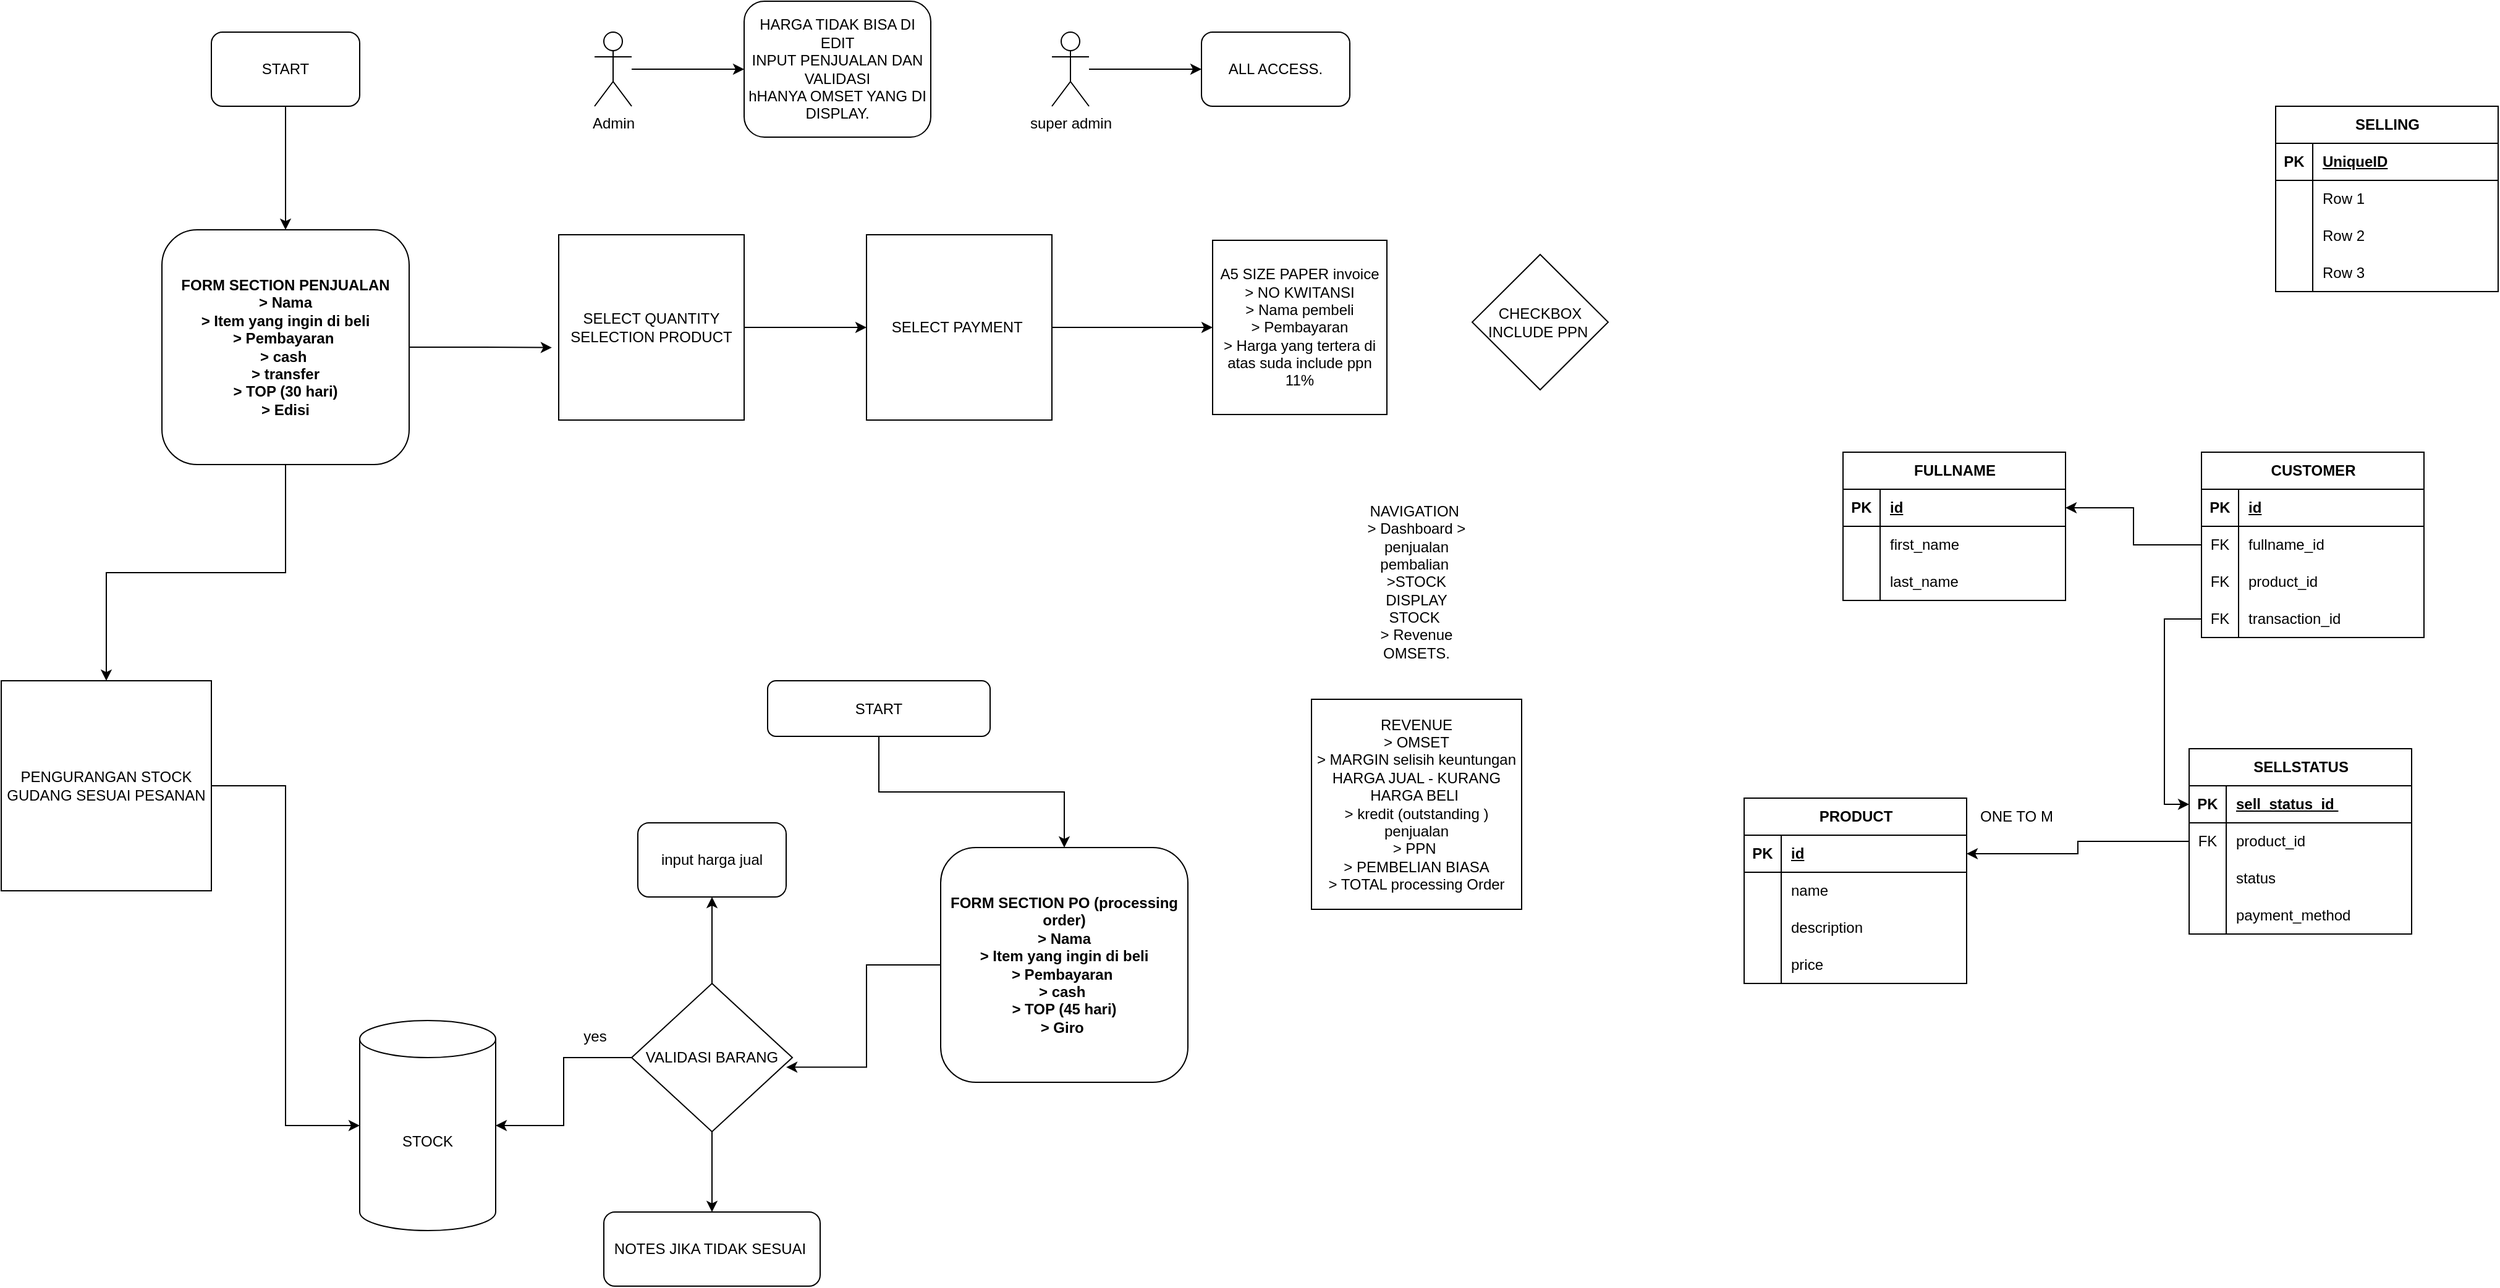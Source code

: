 <mxfile version="22.1.4" type="github">
  <diagram id="C5RBs43oDa-KdzZeNtuy" name="Page-1">
    <mxGraphModel dx="1050" dy="595" grid="1" gridSize="10" guides="1" tooltips="1" connect="1" arrows="1" fold="1" page="1" pageScale="1" pageWidth="827" pageHeight="1169" math="0" shadow="0">
      <root>
        <mxCell id="WIyWlLk6GJQsqaUBKTNV-0" />
        <mxCell id="WIyWlLk6GJQsqaUBKTNV-1" parent="WIyWlLk6GJQsqaUBKTNV-0" />
        <mxCell id="3RhVTiTr5YupP_TF8lla-2" value="" style="edgeStyle=orthogonalEdgeStyle;rounded=0;orthogonalLoop=1;jettySize=auto;html=1;" parent="WIyWlLk6GJQsqaUBKTNV-1" source="3RhVTiTr5YupP_TF8lla-0" target="3RhVTiTr5YupP_TF8lla-1" edge="1">
          <mxGeometry relative="1" as="geometry" />
        </mxCell>
        <mxCell id="3RhVTiTr5YupP_TF8lla-0" value="START" style="rounded=1;whiteSpace=wrap;html=1;" parent="WIyWlLk6GJQsqaUBKTNV-1" vertex="1">
          <mxGeometry x="350" y="60" width="120" height="60" as="geometry" />
        </mxCell>
        <mxCell id="3RhVTiTr5YupP_TF8lla-12" style="edgeStyle=orthogonalEdgeStyle;rounded=0;orthogonalLoop=1;jettySize=auto;html=1;entryX=0.5;entryY=0;entryDx=0;entryDy=0;" parent="WIyWlLk6GJQsqaUBKTNV-1" source="3RhVTiTr5YupP_TF8lla-1" target="3RhVTiTr5YupP_TF8lla-11" edge="1">
          <mxGeometry relative="1" as="geometry" />
        </mxCell>
        <mxCell id="3RhVTiTr5YupP_TF8lla-1" value="FORM SECTION PENJUALAN&lt;br&gt;&amp;gt; Nama&lt;br&gt;&amp;gt; Item yang ingin di beli&lt;br&gt;&amp;gt; Pembayaran&amp;nbsp;&lt;br&gt;&amp;gt; cash&amp;nbsp;&lt;br&gt;&amp;gt; transfer&lt;br&gt;&amp;gt; TOP (30 hari)&lt;br&gt;&amp;gt; Edisi" style="rounded=1;whiteSpace=wrap;html=1;fontStyle=1" parent="WIyWlLk6GJQsqaUBKTNV-1" vertex="1">
          <mxGeometry x="310" y="220" width="200" height="190" as="geometry" />
        </mxCell>
        <mxCell id="3RhVTiTr5YupP_TF8lla-6" value="" style="edgeStyle=orthogonalEdgeStyle;rounded=0;orthogonalLoop=1;jettySize=auto;html=1;" parent="WIyWlLk6GJQsqaUBKTNV-1" source="3RhVTiTr5YupP_TF8lla-3" target="3RhVTiTr5YupP_TF8lla-5" edge="1">
          <mxGeometry relative="1" as="geometry" />
        </mxCell>
        <mxCell id="3RhVTiTr5YupP_TF8lla-3" value="SELECT QUANTITY SELECTION PRODUCT" style="whiteSpace=wrap;html=1;aspect=fixed;" parent="WIyWlLk6GJQsqaUBKTNV-1" vertex="1">
          <mxGeometry x="631" y="224" width="150" height="150" as="geometry" />
        </mxCell>
        <mxCell id="3RhVTiTr5YupP_TF8lla-4" style="edgeStyle=orthogonalEdgeStyle;rounded=0;orthogonalLoop=1;jettySize=auto;html=1;entryX=-0.037;entryY=0.609;entryDx=0;entryDy=0;entryPerimeter=0;" parent="WIyWlLk6GJQsqaUBKTNV-1" source="3RhVTiTr5YupP_TF8lla-1" target="3RhVTiTr5YupP_TF8lla-3" edge="1">
          <mxGeometry relative="1" as="geometry" />
        </mxCell>
        <mxCell id="3RhVTiTr5YupP_TF8lla-8" style="edgeStyle=orthogonalEdgeStyle;rounded=0;orthogonalLoop=1;jettySize=auto;html=1;entryX=0;entryY=0.5;entryDx=0;entryDy=0;" parent="WIyWlLk6GJQsqaUBKTNV-1" source="3RhVTiTr5YupP_TF8lla-5" target="3RhVTiTr5YupP_TF8lla-7" edge="1">
          <mxGeometry relative="1" as="geometry" />
        </mxCell>
        <mxCell id="3RhVTiTr5YupP_TF8lla-5" value="SELECT PAYMENT&amp;nbsp;" style="whiteSpace=wrap;html=1;aspect=fixed;" parent="WIyWlLk6GJQsqaUBKTNV-1" vertex="1">
          <mxGeometry x="880" y="224" width="150" height="150" as="geometry" />
        </mxCell>
        <mxCell id="3RhVTiTr5YupP_TF8lla-7" value="A5 SIZE PAPER invoice&lt;br&gt;&amp;gt; NO KWITANSI&lt;br&gt;&amp;gt; Nama pembeli&lt;br&gt;&amp;gt; Pembayaran&lt;br&gt;&amp;gt; Harga yang tertera di atas suda include ppn 11%" style="whiteSpace=wrap;html=1;aspect=fixed;" parent="WIyWlLk6GJQsqaUBKTNV-1" vertex="1">
          <mxGeometry x="1160" y="228.5" width="141" height="141" as="geometry" />
        </mxCell>
        <mxCell id="3RhVTiTr5YupP_TF8lla-11" value="PENGURANGAN STOCK GUDANG SESUAI PESANAN" style="whiteSpace=wrap;html=1;aspect=fixed;" parent="WIyWlLk6GJQsqaUBKTNV-1" vertex="1">
          <mxGeometry x="180" y="585" width="170" height="170" as="geometry" />
        </mxCell>
        <mxCell id="3RhVTiTr5YupP_TF8lla-18" style="edgeStyle=orthogonalEdgeStyle;rounded=0;orthogonalLoop=1;jettySize=auto;html=1;entryX=0.5;entryY=0;entryDx=0;entryDy=0;" parent="WIyWlLk6GJQsqaUBKTNV-1" source="3RhVTiTr5YupP_TF8lla-16" target="3RhVTiTr5YupP_TF8lla-17" edge="1">
          <mxGeometry relative="1" as="geometry" />
        </mxCell>
        <mxCell id="3RhVTiTr5YupP_TF8lla-16" value="START" style="rounded=1;whiteSpace=wrap;html=1;" parent="WIyWlLk6GJQsqaUBKTNV-1" vertex="1">
          <mxGeometry x="800" y="585" width="180" height="45" as="geometry" />
        </mxCell>
        <mxCell id="3RhVTiTr5YupP_TF8lla-17" value="FORM SECTION PO (processing order)&lt;br style=&quot;border-color: var(--border-color);&quot;&gt;&amp;gt; Nama&lt;br style=&quot;border-color: var(--border-color);&quot;&gt;&amp;gt; Item yang ingin di beli&lt;br style=&quot;border-color: var(--border-color);&quot;&gt;&amp;gt; Pembayaran&amp;nbsp;&lt;br style=&quot;border-color: var(--border-color);&quot;&gt;&amp;gt; cash&amp;nbsp;&lt;br style=&quot;border-color: var(--border-color);&quot;&gt;&amp;gt; TOP (45 hari)&lt;br&gt;&amp;gt; Giro&amp;nbsp;" style="rounded=1;whiteSpace=wrap;html=1;fontStyle=1" parent="WIyWlLk6GJQsqaUBKTNV-1" vertex="1">
          <mxGeometry x="940" y="720" width="200" height="190" as="geometry" />
        </mxCell>
        <mxCell id="3RhVTiTr5YupP_TF8lla-19" value="STOCK" style="shape=cylinder3;whiteSpace=wrap;html=1;boundedLbl=1;backgroundOutline=1;size=15;" parent="WIyWlLk6GJQsqaUBKTNV-1" vertex="1">
          <mxGeometry x="470" y="860" width="110" height="170" as="geometry" />
        </mxCell>
        <mxCell id="3RhVTiTr5YupP_TF8lla-22" style="edgeStyle=orthogonalEdgeStyle;rounded=0;orthogonalLoop=1;jettySize=auto;html=1;entryX=0;entryY=0.5;entryDx=0;entryDy=0;entryPerimeter=0;" parent="WIyWlLk6GJQsqaUBKTNV-1" source="3RhVTiTr5YupP_TF8lla-11" target="3RhVTiTr5YupP_TF8lla-19" edge="1">
          <mxGeometry relative="1" as="geometry" />
        </mxCell>
        <mxCell id="3RhVTiTr5YupP_TF8lla-25" style="edgeStyle=orthogonalEdgeStyle;rounded=0;orthogonalLoop=1;jettySize=auto;html=1;" parent="WIyWlLk6GJQsqaUBKTNV-1" source="3RhVTiTr5YupP_TF8lla-23" target="3RhVTiTr5YupP_TF8lla-19" edge="1">
          <mxGeometry relative="1" as="geometry" />
        </mxCell>
        <mxCell id="3RhVTiTr5YupP_TF8lla-28" value="" style="edgeStyle=orthogonalEdgeStyle;rounded=0;orthogonalLoop=1;jettySize=auto;html=1;" parent="WIyWlLk6GJQsqaUBKTNV-1" source="3RhVTiTr5YupP_TF8lla-23" target="3RhVTiTr5YupP_TF8lla-27" edge="1">
          <mxGeometry relative="1" as="geometry" />
        </mxCell>
        <mxCell id="3RhVTiTr5YupP_TF8lla-45" value="" style="edgeStyle=orthogonalEdgeStyle;rounded=0;orthogonalLoop=1;jettySize=auto;html=1;" parent="WIyWlLk6GJQsqaUBKTNV-1" source="3RhVTiTr5YupP_TF8lla-23" target="3RhVTiTr5YupP_TF8lla-44" edge="1">
          <mxGeometry relative="1" as="geometry" />
        </mxCell>
        <mxCell id="3RhVTiTr5YupP_TF8lla-23" value="VALIDASI BARANG" style="rhombus;whiteSpace=wrap;html=1;" parent="WIyWlLk6GJQsqaUBKTNV-1" vertex="1">
          <mxGeometry x="690" y="830" width="130" height="120" as="geometry" />
        </mxCell>
        <mxCell id="3RhVTiTr5YupP_TF8lla-24" style="edgeStyle=orthogonalEdgeStyle;rounded=0;orthogonalLoop=1;jettySize=auto;html=1;entryX=0.962;entryY=0.565;entryDx=0;entryDy=0;entryPerimeter=0;" parent="WIyWlLk6GJQsqaUBKTNV-1" source="3RhVTiTr5YupP_TF8lla-17" target="3RhVTiTr5YupP_TF8lla-23" edge="1">
          <mxGeometry relative="1" as="geometry" />
        </mxCell>
        <mxCell id="3RhVTiTr5YupP_TF8lla-26" value="yes" style="text;html=1;align=center;verticalAlign=middle;resizable=0;points=[];autosize=1;strokeColor=none;fillColor=none;" parent="WIyWlLk6GJQsqaUBKTNV-1" vertex="1">
          <mxGeometry x="640" y="858" width="40" height="30" as="geometry" />
        </mxCell>
        <mxCell id="3RhVTiTr5YupP_TF8lla-27" value="" style="rounded=1;whiteSpace=wrap;html=1;" parent="WIyWlLk6GJQsqaUBKTNV-1" vertex="1">
          <mxGeometry x="667.5" y="1015" width="175" height="60" as="geometry" />
        </mxCell>
        <mxCell id="3RhVTiTr5YupP_TF8lla-29" value="NOTES JIKA TIDAK SESUAI&lt;br&gt;" style="text;html=1;align=center;verticalAlign=middle;resizable=0;points=[];autosize=1;strokeColor=none;fillColor=none;" parent="WIyWlLk6GJQsqaUBKTNV-1" vertex="1">
          <mxGeometry x="662.5" y="1030" width="180" height="30" as="geometry" />
        </mxCell>
        <mxCell id="3RhVTiTr5YupP_TF8lla-30" value="NAVIGATION&amp;nbsp;&lt;br&gt;&amp;gt; Dashboard &amp;gt; penjualan pembalian&amp;nbsp;&lt;br&gt;&amp;gt;STOCK DISPLAY STOCK&amp;nbsp;&lt;br&gt;&amp;gt; Revenue OMSETS." style="text;html=1;strokeColor=none;fillColor=none;align=center;verticalAlign=middle;whiteSpace=wrap;rounded=0;" parent="WIyWlLk6GJQsqaUBKTNV-1" vertex="1">
          <mxGeometry x="1280" y="490" width="90" height="30" as="geometry" />
        </mxCell>
        <mxCell id="3RhVTiTr5YupP_TF8lla-37" style="edgeStyle=orthogonalEdgeStyle;rounded=0;orthogonalLoop=1;jettySize=auto;html=1;entryX=0;entryY=0.5;entryDx=0;entryDy=0;" parent="WIyWlLk6GJQsqaUBKTNV-1" source="3RhVTiTr5YupP_TF8lla-32" target="3RhVTiTr5YupP_TF8lla-36" edge="1">
          <mxGeometry relative="1" as="geometry" />
        </mxCell>
        <mxCell id="3RhVTiTr5YupP_TF8lla-32" value="Admin" style="shape=umlActor;verticalLabelPosition=bottom;verticalAlign=top;html=1;outlineConnect=0;" parent="WIyWlLk6GJQsqaUBKTNV-1" vertex="1">
          <mxGeometry x="660" y="60" width="30" height="60" as="geometry" />
        </mxCell>
        <mxCell id="3RhVTiTr5YupP_TF8lla-36" value="HARGA TIDAK BISA DI EDIT&lt;br&gt;INPUT PENJUALAN DAN VALIDASI&lt;br&gt;hHANYA OMSET YANG DI DISPLAY." style="rounded=1;whiteSpace=wrap;html=1;" parent="WIyWlLk6GJQsqaUBKTNV-1" vertex="1">
          <mxGeometry x="781" y="35" width="151" height="110" as="geometry" />
        </mxCell>
        <mxCell id="3RhVTiTr5YupP_TF8lla-38" style="edgeStyle=orthogonalEdgeStyle;rounded=0;orthogonalLoop=1;jettySize=auto;html=1;entryX=0;entryY=0.5;entryDx=0;entryDy=0;" parent="WIyWlLk6GJQsqaUBKTNV-1" source="3RhVTiTr5YupP_TF8lla-39" target="3RhVTiTr5YupP_TF8lla-40" edge="1">
          <mxGeometry relative="1" as="geometry" />
        </mxCell>
        <mxCell id="3RhVTiTr5YupP_TF8lla-39" value="super admin&lt;br&gt;" style="shape=umlActor;verticalLabelPosition=bottom;verticalAlign=top;html=1;outlineConnect=0;" parent="WIyWlLk6GJQsqaUBKTNV-1" vertex="1">
          <mxGeometry x="1030" y="60" width="30" height="60" as="geometry" />
        </mxCell>
        <mxCell id="3RhVTiTr5YupP_TF8lla-40" value="ALL ACCESS." style="rounded=1;whiteSpace=wrap;html=1;" parent="WIyWlLk6GJQsqaUBKTNV-1" vertex="1">
          <mxGeometry x="1151" y="60" width="120" height="60" as="geometry" />
        </mxCell>
        <mxCell id="3RhVTiTr5YupP_TF8lla-43" value="REVENUE&lt;br&gt;&amp;gt; OMSET&lt;br&gt;&amp;gt; MARGIN selisih keuntungan&lt;br&gt;HARGA JUAL - KURANG HARGA BELI&amp;nbsp;&lt;br&gt;&amp;gt; kredit (outstanding ) penjualan&lt;br&gt;&amp;gt; PPN&amp;nbsp;&lt;br&gt;&amp;gt; PEMBELIAN BIASA&lt;br&gt;&amp;gt; TOTAL processing Order" style="whiteSpace=wrap;html=1;aspect=fixed;" parent="WIyWlLk6GJQsqaUBKTNV-1" vertex="1">
          <mxGeometry x="1240" y="600" width="170" height="170" as="geometry" />
        </mxCell>
        <mxCell id="3RhVTiTr5YupP_TF8lla-44" value="input harga jual" style="rounded=1;whiteSpace=wrap;html=1;" parent="WIyWlLk6GJQsqaUBKTNV-1" vertex="1">
          <mxGeometry x="695" y="700" width="120" height="60" as="geometry" />
        </mxCell>
        <mxCell id="3RhVTiTr5YupP_TF8lla-46" value="CHECKBOX INCLUDE PPN&amp;nbsp;" style="rhombus;whiteSpace=wrap;html=1;" parent="WIyWlLk6GJQsqaUBKTNV-1" vertex="1">
          <mxGeometry x="1370" y="240" width="110" height="109.5" as="geometry" />
        </mxCell>
        <mxCell id="F42LJ-ygZEuadMjv4WC_-52" style="edgeStyle=orthogonalEdgeStyle;rounded=0;orthogonalLoop=1;jettySize=auto;html=1;entryX=1;entryY=0.5;entryDx=0;entryDy=0;" edge="1" parent="WIyWlLk6GJQsqaUBKTNV-1" source="F42LJ-ygZEuadMjv4WC_-0" target="F42LJ-ygZEuadMjv4WC_-40">
          <mxGeometry relative="1" as="geometry" />
        </mxCell>
        <mxCell id="F42LJ-ygZEuadMjv4WC_-0" value="CUSTOMER" style="shape=table;startSize=30;container=1;collapsible=1;childLayout=tableLayout;fixedRows=1;rowLines=0;fontStyle=1;align=center;resizeLast=1;html=1;" vertex="1" parent="WIyWlLk6GJQsqaUBKTNV-1">
          <mxGeometry x="1960" y="400" width="180" height="150" as="geometry" />
        </mxCell>
        <mxCell id="F42LJ-ygZEuadMjv4WC_-1" value="" style="shape=tableRow;horizontal=0;startSize=0;swimlaneHead=0;swimlaneBody=0;fillColor=none;collapsible=0;dropTarget=0;points=[[0,0.5],[1,0.5]];portConstraint=eastwest;top=0;left=0;right=0;bottom=1;" vertex="1" parent="F42LJ-ygZEuadMjv4WC_-0">
          <mxGeometry y="30" width="180" height="30" as="geometry" />
        </mxCell>
        <mxCell id="F42LJ-ygZEuadMjv4WC_-2" value="PK" style="shape=partialRectangle;connectable=0;fillColor=none;top=0;left=0;bottom=0;right=0;fontStyle=1;overflow=hidden;whiteSpace=wrap;html=1;" vertex="1" parent="F42LJ-ygZEuadMjv4WC_-1">
          <mxGeometry width="30" height="30" as="geometry">
            <mxRectangle width="30" height="30" as="alternateBounds" />
          </mxGeometry>
        </mxCell>
        <mxCell id="F42LJ-ygZEuadMjv4WC_-3" value="id" style="shape=partialRectangle;connectable=0;fillColor=none;top=0;left=0;bottom=0;right=0;align=left;spacingLeft=6;fontStyle=5;overflow=hidden;whiteSpace=wrap;html=1;" vertex="1" parent="F42LJ-ygZEuadMjv4WC_-1">
          <mxGeometry x="30" width="150" height="30" as="geometry">
            <mxRectangle width="150" height="30" as="alternateBounds" />
          </mxGeometry>
        </mxCell>
        <mxCell id="F42LJ-ygZEuadMjv4WC_-4" value="" style="shape=tableRow;horizontal=0;startSize=0;swimlaneHead=0;swimlaneBody=0;fillColor=none;collapsible=0;dropTarget=0;points=[[0,0.5],[1,0.5]];portConstraint=eastwest;top=0;left=0;right=0;bottom=0;" vertex="1" parent="F42LJ-ygZEuadMjv4WC_-0">
          <mxGeometry y="60" width="180" height="30" as="geometry" />
        </mxCell>
        <mxCell id="F42LJ-ygZEuadMjv4WC_-5" value="FK" style="shape=partialRectangle;connectable=0;fillColor=none;top=0;left=0;bottom=0;right=0;editable=1;overflow=hidden;whiteSpace=wrap;html=1;" vertex="1" parent="F42LJ-ygZEuadMjv4WC_-4">
          <mxGeometry width="30" height="30" as="geometry">
            <mxRectangle width="30" height="30" as="alternateBounds" />
          </mxGeometry>
        </mxCell>
        <mxCell id="F42LJ-ygZEuadMjv4WC_-6" value="fullname_id" style="shape=partialRectangle;connectable=0;fillColor=none;top=0;left=0;bottom=0;right=0;align=left;spacingLeft=6;overflow=hidden;whiteSpace=wrap;html=1;" vertex="1" parent="F42LJ-ygZEuadMjv4WC_-4">
          <mxGeometry x="30" width="150" height="30" as="geometry">
            <mxRectangle width="150" height="30" as="alternateBounds" />
          </mxGeometry>
        </mxCell>
        <mxCell id="F42LJ-ygZEuadMjv4WC_-7" value="" style="shape=tableRow;horizontal=0;startSize=0;swimlaneHead=0;swimlaneBody=0;fillColor=none;collapsible=0;dropTarget=0;points=[[0,0.5],[1,0.5]];portConstraint=eastwest;top=0;left=0;right=0;bottom=0;" vertex="1" parent="F42LJ-ygZEuadMjv4WC_-0">
          <mxGeometry y="90" width="180" height="30" as="geometry" />
        </mxCell>
        <mxCell id="F42LJ-ygZEuadMjv4WC_-8" value="FK" style="shape=partialRectangle;connectable=0;fillColor=none;top=0;left=0;bottom=0;right=0;editable=1;overflow=hidden;whiteSpace=wrap;html=1;" vertex="1" parent="F42LJ-ygZEuadMjv4WC_-7">
          <mxGeometry width="30" height="30" as="geometry">
            <mxRectangle width="30" height="30" as="alternateBounds" />
          </mxGeometry>
        </mxCell>
        <mxCell id="F42LJ-ygZEuadMjv4WC_-9" value="product_id" style="shape=partialRectangle;connectable=0;fillColor=none;top=0;left=0;bottom=0;right=0;align=left;spacingLeft=6;overflow=hidden;whiteSpace=wrap;html=1;" vertex="1" parent="F42LJ-ygZEuadMjv4WC_-7">
          <mxGeometry x="30" width="150" height="30" as="geometry">
            <mxRectangle width="150" height="30" as="alternateBounds" />
          </mxGeometry>
        </mxCell>
        <mxCell id="F42LJ-ygZEuadMjv4WC_-10" value="" style="shape=tableRow;horizontal=0;startSize=0;swimlaneHead=0;swimlaneBody=0;fillColor=none;collapsible=0;dropTarget=0;points=[[0,0.5],[1,0.5]];portConstraint=eastwest;top=0;left=0;right=0;bottom=0;" vertex="1" parent="F42LJ-ygZEuadMjv4WC_-0">
          <mxGeometry y="120" width="180" height="30" as="geometry" />
        </mxCell>
        <mxCell id="F42LJ-ygZEuadMjv4WC_-11" value="FK" style="shape=partialRectangle;connectable=0;fillColor=none;top=0;left=0;bottom=0;right=0;editable=1;overflow=hidden;whiteSpace=wrap;html=1;" vertex="1" parent="F42LJ-ygZEuadMjv4WC_-10">
          <mxGeometry width="30" height="30" as="geometry">
            <mxRectangle width="30" height="30" as="alternateBounds" />
          </mxGeometry>
        </mxCell>
        <mxCell id="F42LJ-ygZEuadMjv4WC_-12" value="transaction_id&lt;br&gt;" style="shape=partialRectangle;connectable=0;fillColor=none;top=0;left=0;bottom=0;right=0;align=left;spacingLeft=6;overflow=hidden;whiteSpace=wrap;html=1;" vertex="1" parent="F42LJ-ygZEuadMjv4WC_-10">
          <mxGeometry x="30" width="150" height="30" as="geometry">
            <mxRectangle width="150" height="30" as="alternateBounds" />
          </mxGeometry>
        </mxCell>
        <mxCell id="F42LJ-ygZEuadMjv4WC_-13" value="PRODUCT" style="shape=table;startSize=30;container=1;collapsible=1;childLayout=tableLayout;fixedRows=1;rowLines=0;fontStyle=1;align=center;resizeLast=1;html=1;" vertex="1" parent="WIyWlLk6GJQsqaUBKTNV-1">
          <mxGeometry x="1590" y="680" width="180" height="150" as="geometry" />
        </mxCell>
        <mxCell id="F42LJ-ygZEuadMjv4WC_-14" value="" style="shape=tableRow;horizontal=0;startSize=0;swimlaneHead=0;swimlaneBody=0;fillColor=none;collapsible=0;dropTarget=0;points=[[0,0.5],[1,0.5]];portConstraint=eastwest;top=0;left=0;right=0;bottom=1;" vertex="1" parent="F42LJ-ygZEuadMjv4WC_-13">
          <mxGeometry y="30" width="180" height="30" as="geometry" />
        </mxCell>
        <mxCell id="F42LJ-ygZEuadMjv4WC_-15" value="PK" style="shape=partialRectangle;connectable=0;fillColor=none;top=0;left=0;bottom=0;right=0;fontStyle=1;overflow=hidden;whiteSpace=wrap;html=1;" vertex="1" parent="F42LJ-ygZEuadMjv4WC_-14">
          <mxGeometry width="30" height="30" as="geometry">
            <mxRectangle width="30" height="30" as="alternateBounds" />
          </mxGeometry>
        </mxCell>
        <mxCell id="F42LJ-ygZEuadMjv4WC_-16" value="id" style="shape=partialRectangle;connectable=0;fillColor=none;top=0;left=0;bottom=0;right=0;align=left;spacingLeft=6;fontStyle=5;overflow=hidden;whiteSpace=wrap;html=1;" vertex="1" parent="F42LJ-ygZEuadMjv4WC_-14">
          <mxGeometry x="30" width="150" height="30" as="geometry">
            <mxRectangle width="150" height="30" as="alternateBounds" />
          </mxGeometry>
        </mxCell>
        <mxCell id="F42LJ-ygZEuadMjv4WC_-17" value="" style="shape=tableRow;horizontal=0;startSize=0;swimlaneHead=0;swimlaneBody=0;fillColor=none;collapsible=0;dropTarget=0;points=[[0,0.5],[1,0.5]];portConstraint=eastwest;top=0;left=0;right=0;bottom=0;" vertex="1" parent="F42LJ-ygZEuadMjv4WC_-13">
          <mxGeometry y="60" width="180" height="30" as="geometry" />
        </mxCell>
        <mxCell id="F42LJ-ygZEuadMjv4WC_-18" value="" style="shape=partialRectangle;connectable=0;fillColor=none;top=0;left=0;bottom=0;right=0;editable=1;overflow=hidden;whiteSpace=wrap;html=1;" vertex="1" parent="F42LJ-ygZEuadMjv4WC_-17">
          <mxGeometry width="30" height="30" as="geometry">
            <mxRectangle width="30" height="30" as="alternateBounds" />
          </mxGeometry>
        </mxCell>
        <mxCell id="F42LJ-ygZEuadMjv4WC_-19" value="name" style="shape=partialRectangle;connectable=0;fillColor=none;top=0;left=0;bottom=0;right=0;align=left;spacingLeft=6;overflow=hidden;whiteSpace=wrap;html=1;" vertex="1" parent="F42LJ-ygZEuadMjv4WC_-17">
          <mxGeometry x="30" width="150" height="30" as="geometry">
            <mxRectangle width="150" height="30" as="alternateBounds" />
          </mxGeometry>
        </mxCell>
        <mxCell id="F42LJ-ygZEuadMjv4WC_-20" value="" style="shape=tableRow;horizontal=0;startSize=0;swimlaneHead=0;swimlaneBody=0;fillColor=none;collapsible=0;dropTarget=0;points=[[0,0.5],[1,0.5]];portConstraint=eastwest;top=0;left=0;right=0;bottom=0;" vertex="1" parent="F42LJ-ygZEuadMjv4WC_-13">
          <mxGeometry y="90" width="180" height="30" as="geometry" />
        </mxCell>
        <mxCell id="F42LJ-ygZEuadMjv4WC_-21" value="" style="shape=partialRectangle;connectable=0;fillColor=none;top=0;left=0;bottom=0;right=0;editable=1;overflow=hidden;whiteSpace=wrap;html=1;" vertex="1" parent="F42LJ-ygZEuadMjv4WC_-20">
          <mxGeometry width="30" height="30" as="geometry">
            <mxRectangle width="30" height="30" as="alternateBounds" />
          </mxGeometry>
        </mxCell>
        <mxCell id="F42LJ-ygZEuadMjv4WC_-22" value="description" style="shape=partialRectangle;connectable=0;fillColor=none;top=0;left=0;bottom=0;right=0;align=left;spacingLeft=6;overflow=hidden;whiteSpace=wrap;html=1;" vertex="1" parent="F42LJ-ygZEuadMjv4WC_-20">
          <mxGeometry x="30" width="150" height="30" as="geometry">
            <mxRectangle width="150" height="30" as="alternateBounds" />
          </mxGeometry>
        </mxCell>
        <mxCell id="F42LJ-ygZEuadMjv4WC_-23" value="" style="shape=tableRow;horizontal=0;startSize=0;swimlaneHead=0;swimlaneBody=0;fillColor=none;collapsible=0;dropTarget=0;points=[[0,0.5],[1,0.5]];portConstraint=eastwest;top=0;left=0;right=0;bottom=0;" vertex="1" parent="F42LJ-ygZEuadMjv4WC_-13">
          <mxGeometry y="120" width="180" height="30" as="geometry" />
        </mxCell>
        <mxCell id="F42LJ-ygZEuadMjv4WC_-24" value="" style="shape=partialRectangle;connectable=0;fillColor=none;top=0;left=0;bottom=0;right=0;editable=1;overflow=hidden;whiteSpace=wrap;html=1;" vertex="1" parent="F42LJ-ygZEuadMjv4WC_-23">
          <mxGeometry width="30" height="30" as="geometry">
            <mxRectangle width="30" height="30" as="alternateBounds" />
          </mxGeometry>
        </mxCell>
        <mxCell id="F42LJ-ygZEuadMjv4WC_-25" value="price" style="shape=partialRectangle;connectable=0;fillColor=none;top=0;left=0;bottom=0;right=0;align=left;spacingLeft=6;overflow=hidden;whiteSpace=wrap;html=1;" vertex="1" parent="F42LJ-ygZEuadMjv4WC_-23">
          <mxGeometry x="30" width="150" height="30" as="geometry">
            <mxRectangle width="150" height="30" as="alternateBounds" />
          </mxGeometry>
        </mxCell>
        <mxCell id="F42LJ-ygZEuadMjv4WC_-26" value="SELLING" style="shape=table;startSize=30;container=1;collapsible=1;childLayout=tableLayout;fixedRows=1;rowLines=0;fontStyle=1;align=center;resizeLast=1;html=1;" vertex="1" parent="WIyWlLk6GJQsqaUBKTNV-1">
          <mxGeometry x="2020" y="120" width="180" height="150" as="geometry" />
        </mxCell>
        <mxCell id="F42LJ-ygZEuadMjv4WC_-27" value="" style="shape=tableRow;horizontal=0;startSize=0;swimlaneHead=0;swimlaneBody=0;fillColor=none;collapsible=0;dropTarget=0;points=[[0,0.5],[1,0.5]];portConstraint=eastwest;top=0;left=0;right=0;bottom=1;" vertex="1" parent="F42LJ-ygZEuadMjv4WC_-26">
          <mxGeometry y="30" width="180" height="30" as="geometry" />
        </mxCell>
        <mxCell id="F42LJ-ygZEuadMjv4WC_-28" value="PK" style="shape=partialRectangle;connectable=0;fillColor=none;top=0;left=0;bottom=0;right=0;fontStyle=1;overflow=hidden;whiteSpace=wrap;html=1;" vertex="1" parent="F42LJ-ygZEuadMjv4WC_-27">
          <mxGeometry width="30" height="30" as="geometry">
            <mxRectangle width="30" height="30" as="alternateBounds" />
          </mxGeometry>
        </mxCell>
        <mxCell id="F42LJ-ygZEuadMjv4WC_-29" value="UniqueID" style="shape=partialRectangle;connectable=0;fillColor=none;top=0;left=0;bottom=0;right=0;align=left;spacingLeft=6;fontStyle=5;overflow=hidden;whiteSpace=wrap;html=1;" vertex="1" parent="F42LJ-ygZEuadMjv4WC_-27">
          <mxGeometry x="30" width="150" height="30" as="geometry">
            <mxRectangle width="150" height="30" as="alternateBounds" />
          </mxGeometry>
        </mxCell>
        <mxCell id="F42LJ-ygZEuadMjv4WC_-30" value="" style="shape=tableRow;horizontal=0;startSize=0;swimlaneHead=0;swimlaneBody=0;fillColor=none;collapsible=0;dropTarget=0;points=[[0,0.5],[1,0.5]];portConstraint=eastwest;top=0;left=0;right=0;bottom=0;" vertex="1" parent="F42LJ-ygZEuadMjv4WC_-26">
          <mxGeometry y="60" width="180" height="30" as="geometry" />
        </mxCell>
        <mxCell id="F42LJ-ygZEuadMjv4WC_-31" value="" style="shape=partialRectangle;connectable=0;fillColor=none;top=0;left=0;bottom=0;right=0;editable=1;overflow=hidden;whiteSpace=wrap;html=1;" vertex="1" parent="F42LJ-ygZEuadMjv4WC_-30">
          <mxGeometry width="30" height="30" as="geometry">
            <mxRectangle width="30" height="30" as="alternateBounds" />
          </mxGeometry>
        </mxCell>
        <mxCell id="F42LJ-ygZEuadMjv4WC_-32" value="Row 1" style="shape=partialRectangle;connectable=0;fillColor=none;top=0;left=0;bottom=0;right=0;align=left;spacingLeft=6;overflow=hidden;whiteSpace=wrap;html=1;" vertex="1" parent="F42LJ-ygZEuadMjv4WC_-30">
          <mxGeometry x="30" width="150" height="30" as="geometry">
            <mxRectangle width="150" height="30" as="alternateBounds" />
          </mxGeometry>
        </mxCell>
        <mxCell id="F42LJ-ygZEuadMjv4WC_-33" value="" style="shape=tableRow;horizontal=0;startSize=0;swimlaneHead=0;swimlaneBody=0;fillColor=none;collapsible=0;dropTarget=0;points=[[0,0.5],[1,0.5]];portConstraint=eastwest;top=0;left=0;right=0;bottom=0;" vertex="1" parent="F42LJ-ygZEuadMjv4WC_-26">
          <mxGeometry y="90" width="180" height="30" as="geometry" />
        </mxCell>
        <mxCell id="F42LJ-ygZEuadMjv4WC_-34" value="" style="shape=partialRectangle;connectable=0;fillColor=none;top=0;left=0;bottom=0;right=0;editable=1;overflow=hidden;whiteSpace=wrap;html=1;" vertex="1" parent="F42LJ-ygZEuadMjv4WC_-33">
          <mxGeometry width="30" height="30" as="geometry">
            <mxRectangle width="30" height="30" as="alternateBounds" />
          </mxGeometry>
        </mxCell>
        <mxCell id="F42LJ-ygZEuadMjv4WC_-35" value="Row 2" style="shape=partialRectangle;connectable=0;fillColor=none;top=0;left=0;bottom=0;right=0;align=left;spacingLeft=6;overflow=hidden;whiteSpace=wrap;html=1;" vertex="1" parent="F42LJ-ygZEuadMjv4WC_-33">
          <mxGeometry x="30" width="150" height="30" as="geometry">
            <mxRectangle width="150" height="30" as="alternateBounds" />
          </mxGeometry>
        </mxCell>
        <mxCell id="F42LJ-ygZEuadMjv4WC_-36" value="" style="shape=tableRow;horizontal=0;startSize=0;swimlaneHead=0;swimlaneBody=0;fillColor=none;collapsible=0;dropTarget=0;points=[[0,0.5],[1,0.5]];portConstraint=eastwest;top=0;left=0;right=0;bottom=0;" vertex="1" parent="F42LJ-ygZEuadMjv4WC_-26">
          <mxGeometry y="120" width="180" height="30" as="geometry" />
        </mxCell>
        <mxCell id="F42LJ-ygZEuadMjv4WC_-37" value="" style="shape=partialRectangle;connectable=0;fillColor=none;top=0;left=0;bottom=0;right=0;editable=1;overflow=hidden;whiteSpace=wrap;html=1;" vertex="1" parent="F42LJ-ygZEuadMjv4WC_-36">
          <mxGeometry width="30" height="30" as="geometry">
            <mxRectangle width="30" height="30" as="alternateBounds" />
          </mxGeometry>
        </mxCell>
        <mxCell id="F42LJ-ygZEuadMjv4WC_-38" value="Row 3" style="shape=partialRectangle;connectable=0;fillColor=none;top=0;left=0;bottom=0;right=0;align=left;spacingLeft=6;overflow=hidden;whiteSpace=wrap;html=1;" vertex="1" parent="F42LJ-ygZEuadMjv4WC_-36">
          <mxGeometry x="30" width="150" height="30" as="geometry">
            <mxRectangle width="150" height="30" as="alternateBounds" />
          </mxGeometry>
        </mxCell>
        <mxCell id="F42LJ-ygZEuadMjv4WC_-39" value="FULLNAME" style="shape=table;startSize=30;container=1;collapsible=1;childLayout=tableLayout;fixedRows=1;rowLines=0;fontStyle=1;align=center;resizeLast=1;html=1;" vertex="1" parent="WIyWlLk6GJQsqaUBKTNV-1">
          <mxGeometry x="1670" y="400" width="180" height="120" as="geometry" />
        </mxCell>
        <mxCell id="F42LJ-ygZEuadMjv4WC_-40" value="" style="shape=tableRow;horizontal=0;startSize=0;swimlaneHead=0;swimlaneBody=0;fillColor=none;collapsible=0;dropTarget=0;points=[[0,0.5],[1,0.5]];portConstraint=eastwest;top=0;left=0;right=0;bottom=1;" vertex="1" parent="F42LJ-ygZEuadMjv4WC_-39">
          <mxGeometry y="30" width="180" height="30" as="geometry" />
        </mxCell>
        <mxCell id="F42LJ-ygZEuadMjv4WC_-41" value="PK" style="shape=partialRectangle;connectable=0;fillColor=none;top=0;left=0;bottom=0;right=0;fontStyle=1;overflow=hidden;whiteSpace=wrap;html=1;" vertex="1" parent="F42LJ-ygZEuadMjv4WC_-40">
          <mxGeometry width="30" height="30" as="geometry">
            <mxRectangle width="30" height="30" as="alternateBounds" />
          </mxGeometry>
        </mxCell>
        <mxCell id="F42LJ-ygZEuadMjv4WC_-42" value="id" style="shape=partialRectangle;connectable=0;fillColor=none;top=0;left=0;bottom=0;right=0;align=left;spacingLeft=6;fontStyle=5;overflow=hidden;whiteSpace=wrap;html=1;" vertex="1" parent="F42LJ-ygZEuadMjv4WC_-40">
          <mxGeometry x="30" width="150" height="30" as="geometry">
            <mxRectangle width="150" height="30" as="alternateBounds" />
          </mxGeometry>
        </mxCell>
        <mxCell id="F42LJ-ygZEuadMjv4WC_-43" value="" style="shape=tableRow;horizontal=0;startSize=0;swimlaneHead=0;swimlaneBody=0;fillColor=none;collapsible=0;dropTarget=0;points=[[0,0.5],[1,0.5]];portConstraint=eastwest;top=0;left=0;right=0;bottom=0;" vertex="1" parent="F42LJ-ygZEuadMjv4WC_-39">
          <mxGeometry y="60" width="180" height="30" as="geometry" />
        </mxCell>
        <mxCell id="F42LJ-ygZEuadMjv4WC_-44" value="" style="shape=partialRectangle;connectable=0;fillColor=none;top=0;left=0;bottom=0;right=0;editable=1;overflow=hidden;whiteSpace=wrap;html=1;" vertex="1" parent="F42LJ-ygZEuadMjv4WC_-43">
          <mxGeometry width="30" height="30" as="geometry">
            <mxRectangle width="30" height="30" as="alternateBounds" />
          </mxGeometry>
        </mxCell>
        <mxCell id="F42LJ-ygZEuadMjv4WC_-45" value="first_name&amp;nbsp;" style="shape=partialRectangle;connectable=0;fillColor=none;top=0;left=0;bottom=0;right=0;align=left;spacingLeft=6;overflow=hidden;whiteSpace=wrap;html=1;" vertex="1" parent="F42LJ-ygZEuadMjv4WC_-43">
          <mxGeometry x="30" width="150" height="30" as="geometry">
            <mxRectangle width="150" height="30" as="alternateBounds" />
          </mxGeometry>
        </mxCell>
        <mxCell id="F42LJ-ygZEuadMjv4WC_-46" value="" style="shape=tableRow;horizontal=0;startSize=0;swimlaneHead=0;swimlaneBody=0;fillColor=none;collapsible=0;dropTarget=0;points=[[0,0.5],[1,0.5]];portConstraint=eastwest;top=0;left=0;right=0;bottom=0;" vertex="1" parent="F42LJ-ygZEuadMjv4WC_-39">
          <mxGeometry y="90" width="180" height="30" as="geometry" />
        </mxCell>
        <mxCell id="F42LJ-ygZEuadMjv4WC_-47" value="" style="shape=partialRectangle;connectable=0;fillColor=none;top=0;left=0;bottom=0;right=0;editable=1;overflow=hidden;whiteSpace=wrap;html=1;" vertex="1" parent="F42LJ-ygZEuadMjv4WC_-46">
          <mxGeometry width="30" height="30" as="geometry">
            <mxRectangle width="30" height="30" as="alternateBounds" />
          </mxGeometry>
        </mxCell>
        <mxCell id="F42LJ-ygZEuadMjv4WC_-48" value="last_name" style="shape=partialRectangle;connectable=0;fillColor=none;top=0;left=0;bottom=0;right=0;align=left;spacingLeft=6;overflow=hidden;whiteSpace=wrap;html=1;" vertex="1" parent="F42LJ-ygZEuadMjv4WC_-46">
          <mxGeometry x="30" width="150" height="30" as="geometry">
            <mxRectangle width="150" height="30" as="alternateBounds" />
          </mxGeometry>
        </mxCell>
        <mxCell id="F42LJ-ygZEuadMjv4WC_-70" value="SELLSTATUS" style="shape=table;startSize=30;container=1;collapsible=1;childLayout=tableLayout;fixedRows=1;rowLines=0;fontStyle=1;align=center;resizeLast=1;html=1;" vertex="1" parent="WIyWlLk6GJQsqaUBKTNV-1">
          <mxGeometry x="1950" y="640" width="180" height="150" as="geometry" />
        </mxCell>
        <mxCell id="F42LJ-ygZEuadMjv4WC_-71" value="" style="shape=tableRow;horizontal=0;startSize=0;swimlaneHead=0;swimlaneBody=0;fillColor=none;collapsible=0;dropTarget=0;points=[[0,0.5],[1,0.5]];portConstraint=eastwest;top=0;left=0;right=0;bottom=1;" vertex="1" parent="F42LJ-ygZEuadMjv4WC_-70">
          <mxGeometry y="30" width="180" height="30" as="geometry" />
        </mxCell>
        <mxCell id="F42LJ-ygZEuadMjv4WC_-72" value="PK" style="shape=partialRectangle;connectable=0;fillColor=none;top=0;left=0;bottom=0;right=0;fontStyle=1;overflow=hidden;whiteSpace=wrap;html=1;" vertex="1" parent="F42LJ-ygZEuadMjv4WC_-71">
          <mxGeometry width="30" height="30" as="geometry">
            <mxRectangle width="30" height="30" as="alternateBounds" />
          </mxGeometry>
        </mxCell>
        <mxCell id="F42LJ-ygZEuadMjv4WC_-73" value="sell_status_id&amp;nbsp;" style="shape=partialRectangle;connectable=0;fillColor=none;top=0;left=0;bottom=0;right=0;align=left;spacingLeft=6;fontStyle=5;overflow=hidden;whiteSpace=wrap;html=1;" vertex="1" parent="F42LJ-ygZEuadMjv4WC_-71">
          <mxGeometry x="30" width="150" height="30" as="geometry">
            <mxRectangle width="150" height="30" as="alternateBounds" />
          </mxGeometry>
        </mxCell>
        <mxCell id="F42LJ-ygZEuadMjv4WC_-74" value="" style="shape=tableRow;horizontal=0;startSize=0;swimlaneHead=0;swimlaneBody=0;fillColor=none;collapsible=0;dropTarget=0;points=[[0,0.5],[1,0.5]];portConstraint=eastwest;top=0;left=0;right=0;bottom=0;" vertex="1" parent="F42LJ-ygZEuadMjv4WC_-70">
          <mxGeometry y="60" width="180" height="30" as="geometry" />
        </mxCell>
        <mxCell id="F42LJ-ygZEuadMjv4WC_-75" value="FK" style="shape=partialRectangle;connectable=0;fillColor=none;top=0;left=0;bottom=0;right=0;editable=1;overflow=hidden;whiteSpace=wrap;html=1;" vertex="1" parent="F42LJ-ygZEuadMjv4WC_-74">
          <mxGeometry width="30" height="30" as="geometry">
            <mxRectangle width="30" height="30" as="alternateBounds" />
          </mxGeometry>
        </mxCell>
        <mxCell id="F42LJ-ygZEuadMjv4WC_-76" value="product_id" style="shape=partialRectangle;connectable=0;fillColor=none;top=0;left=0;bottom=0;right=0;align=left;spacingLeft=6;overflow=hidden;whiteSpace=wrap;html=1;" vertex="1" parent="F42LJ-ygZEuadMjv4WC_-74">
          <mxGeometry x="30" width="150" height="30" as="geometry">
            <mxRectangle width="150" height="30" as="alternateBounds" />
          </mxGeometry>
        </mxCell>
        <mxCell id="F42LJ-ygZEuadMjv4WC_-77" value="" style="shape=tableRow;horizontal=0;startSize=0;swimlaneHead=0;swimlaneBody=0;fillColor=none;collapsible=0;dropTarget=0;points=[[0,0.5],[1,0.5]];portConstraint=eastwest;top=0;left=0;right=0;bottom=0;" vertex="1" parent="F42LJ-ygZEuadMjv4WC_-70">
          <mxGeometry y="90" width="180" height="30" as="geometry" />
        </mxCell>
        <mxCell id="F42LJ-ygZEuadMjv4WC_-78" value="" style="shape=partialRectangle;connectable=0;fillColor=none;top=0;left=0;bottom=0;right=0;editable=1;overflow=hidden;whiteSpace=wrap;html=1;" vertex="1" parent="F42LJ-ygZEuadMjv4WC_-77">
          <mxGeometry width="30" height="30" as="geometry">
            <mxRectangle width="30" height="30" as="alternateBounds" />
          </mxGeometry>
        </mxCell>
        <mxCell id="F42LJ-ygZEuadMjv4WC_-79" value="status" style="shape=partialRectangle;connectable=0;fillColor=none;top=0;left=0;bottom=0;right=0;align=left;spacingLeft=6;overflow=hidden;whiteSpace=wrap;html=1;" vertex="1" parent="F42LJ-ygZEuadMjv4WC_-77">
          <mxGeometry x="30" width="150" height="30" as="geometry">
            <mxRectangle width="150" height="30" as="alternateBounds" />
          </mxGeometry>
        </mxCell>
        <mxCell id="F42LJ-ygZEuadMjv4WC_-80" value="" style="shape=tableRow;horizontal=0;startSize=0;swimlaneHead=0;swimlaneBody=0;fillColor=none;collapsible=0;dropTarget=0;points=[[0,0.5],[1,0.5]];portConstraint=eastwest;top=0;left=0;right=0;bottom=0;" vertex="1" parent="F42LJ-ygZEuadMjv4WC_-70">
          <mxGeometry y="120" width="180" height="30" as="geometry" />
        </mxCell>
        <mxCell id="F42LJ-ygZEuadMjv4WC_-81" value="" style="shape=partialRectangle;connectable=0;fillColor=none;top=0;left=0;bottom=0;right=0;editable=1;overflow=hidden;whiteSpace=wrap;html=1;" vertex="1" parent="F42LJ-ygZEuadMjv4WC_-80">
          <mxGeometry width="30" height="30" as="geometry">
            <mxRectangle width="30" height="30" as="alternateBounds" />
          </mxGeometry>
        </mxCell>
        <mxCell id="F42LJ-ygZEuadMjv4WC_-82" value="payment_method" style="shape=partialRectangle;connectable=0;fillColor=none;top=0;left=0;bottom=0;right=0;align=left;spacingLeft=6;overflow=hidden;whiteSpace=wrap;html=1;" vertex="1" parent="F42LJ-ygZEuadMjv4WC_-80">
          <mxGeometry x="30" width="150" height="30" as="geometry">
            <mxRectangle width="150" height="30" as="alternateBounds" />
          </mxGeometry>
        </mxCell>
        <mxCell id="F42LJ-ygZEuadMjv4WC_-83" style="edgeStyle=orthogonalEdgeStyle;rounded=0;orthogonalLoop=1;jettySize=auto;html=1;entryX=1;entryY=0.5;entryDx=0;entryDy=0;" edge="1" parent="WIyWlLk6GJQsqaUBKTNV-1" source="F42LJ-ygZEuadMjv4WC_-74" target="F42LJ-ygZEuadMjv4WC_-14">
          <mxGeometry relative="1" as="geometry" />
        </mxCell>
        <mxCell id="F42LJ-ygZEuadMjv4WC_-84" style="edgeStyle=orthogonalEdgeStyle;rounded=0;orthogonalLoop=1;jettySize=auto;html=1;entryX=0;entryY=0.5;entryDx=0;entryDy=0;" edge="1" parent="WIyWlLk6GJQsqaUBKTNV-1" source="F42LJ-ygZEuadMjv4WC_-10" target="F42LJ-ygZEuadMjv4WC_-71">
          <mxGeometry relative="1" as="geometry" />
        </mxCell>
        <mxCell id="F42LJ-ygZEuadMjv4WC_-85" value="ONE TO M" style="text;html=1;align=center;verticalAlign=middle;resizable=0;points=[];autosize=1;strokeColor=none;fillColor=none;" vertex="1" parent="WIyWlLk6GJQsqaUBKTNV-1">
          <mxGeometry x="1770" y="680" width="80" height="30" as="geometry" />
        </mxCell>
      </root>
    </mxGraphModel>
  </diagram>
</mxfile>
